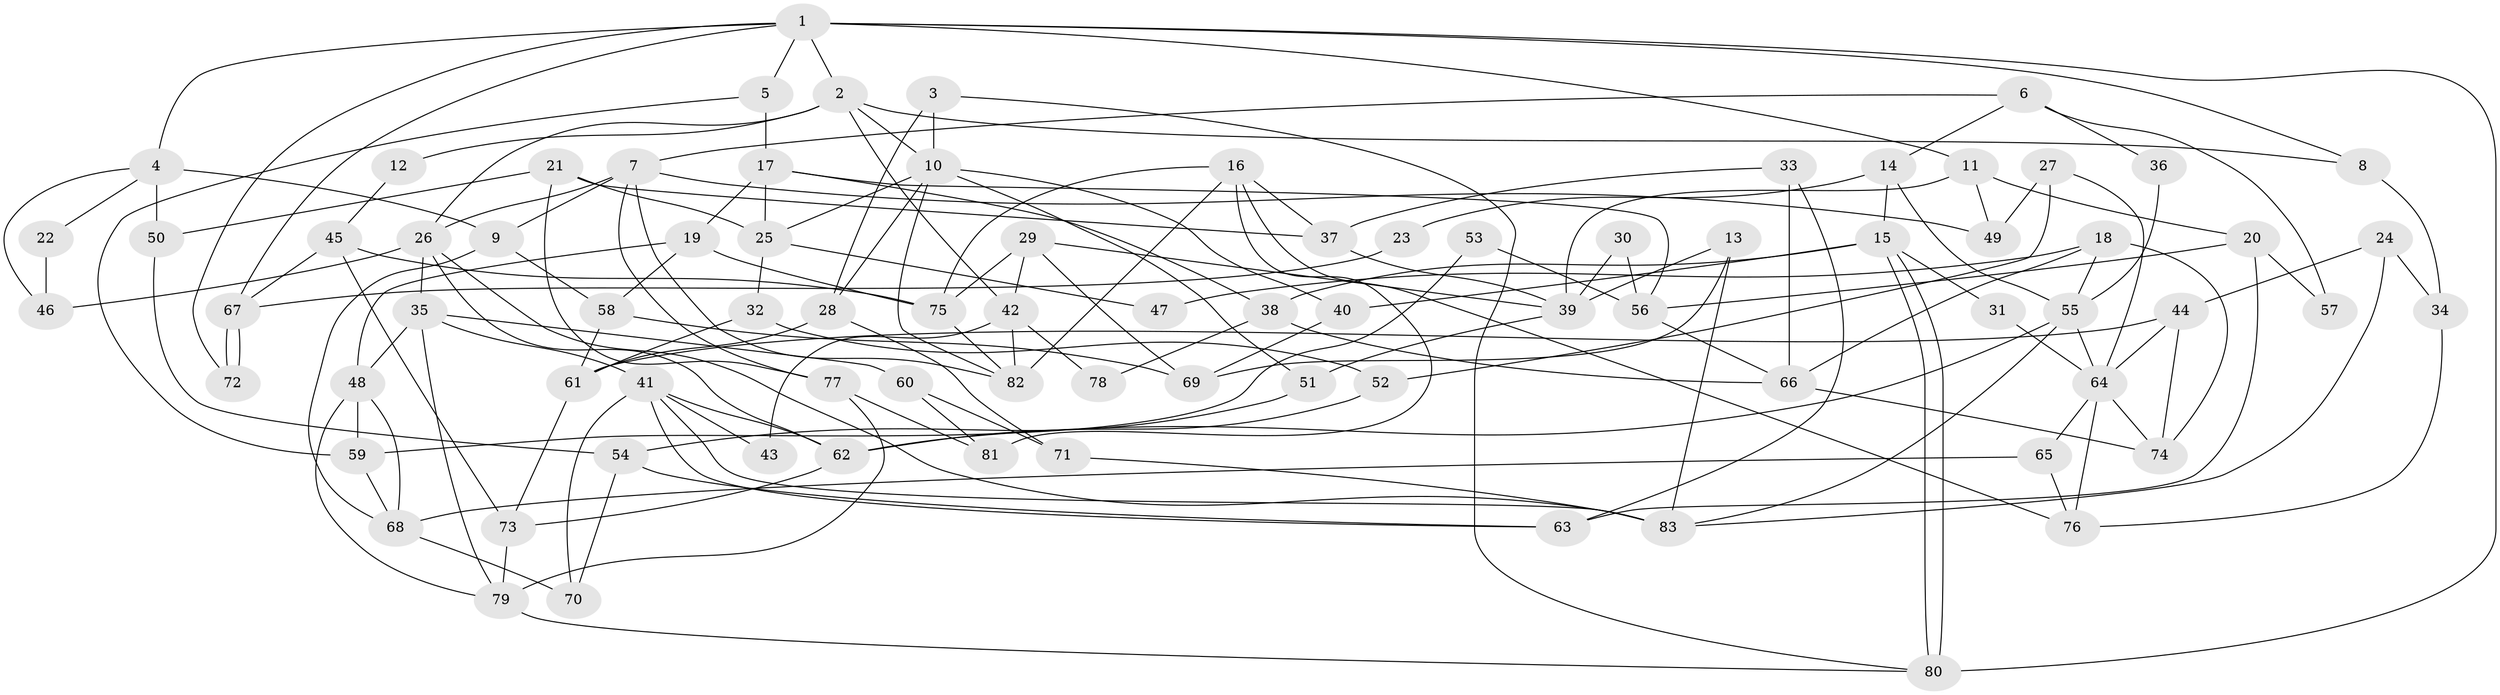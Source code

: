 // coarse degree distribution, {7: 0.1016949152542373, 6: 0.13559322033898305, 4: 0.3389830508474576, 3: 0.13559322033898305, 5: 0.13559322033898305, 2: 0.13559322033898305, 10: 0.01694915254237288}
// Generated by graph-tools (version 1.1) at 2025/37/03/04/25 23:37:01]
// undirected, 83 vertices, 166 edges
graph export_dot {
  node [color=gray90,style=filled];
  1;
  2;
  3;
  4;
  5;
  6;
  7;
  8;
  9;
  10;
  11;
  12;
  13;
  14;
  15;
  16;
  17;
  18;
  19;
  20;
  21;
  22;
  23;
  24;
  25;
  26;
  27;
  28;
  29;
  30;
  31;
  32;
  33;
  34;
  35;
  36;
  37;
  38;
  39;
  40;
  41;
  42;
  43;
  44;
  45;
  46;
  47;
  48;
  49;
  50;
  51;
  52;
  53;
  54;
  55;
  56;
  57;
  58;
  59;
  60;
  61;
  62;
  63;
  64;
  65;
  66;
  67;
  68;
  69;
  70;
  71;
  72;
  73;
  74;
  75;
  76;
  77;
  78;
  79;
  80;
  81;
  82;
  83;
  1 -- 2;
  1 -- 67;
  1 -- 4;
  1 -- 5;
  1 -- 8;
  1 -- 11;
  1 -- 72;
  1 -- 80;
  2 -- 26;
  2 -- 42;
  2 -- 8;
  2 -- 10;
  2 -- 12;
  3 -- 10;
  3 -- 80;
  3 -- 28;
  4 -- 9;
  4 -- 22;
  4 -- 46;
  4 -- 50;
  5 -- 59;
  5 -- 17;
  6 -- 14;
  6 -- 7;
  6 -- 36;
  6 -- 57;
  7 -- 77;
  7 -- 82;
  7 -- 9;
  7 -- 26;
  7 -- 49;
  8 -- 34;
  9 -- 68;
  9 -- 58;
  10 -- 51;
  10 -- 25;
  10 -- 28;
  10 -- 40;
  10 -- 82;
  11 -- 49;
  11 -- 20;
  11 -- 39;
  12 -- 45;
  13 -- 69;
  13 -- 83;
  13 -- 39;
  14 -- 15;
  14 -- 55;
  14 -- 23;
  15 -- 38;
  15 -- 80;
  15 -- 80;
  15 -- 31;
  15 -- 40;
  16 -- 75;
  16 -- 76;
  16 -- 37;
  16 -- 81;
  16 -- 82;
  17 -- 19;
  17 -- 25;
  17 -- 38;
  17 -- 56;
  18 -- 74;
  18 -- 55;
  18 -- 47;
  18 -- 66;
  19 -- 48;
  19 -- 75;
  19 -- 58;
  20 -- 56;
  20 -- 57;
  20 -- 63;
  21 -- 25;
  21 -- 37;
  21 -- 50;
  21 -- 77;
  22 -- 46;
  23 -- 67;
  24 -- 44;
  24 -- 83;
  24 -- 34;
  25 -- 32;
  25 -- 47;
  26 -- 35;
  26 -- 46;
  26 -- 62;
  26 -- 83;
  27 -- 64;
  27 -- 52;
  27 -- 49;
  28 -- 61;
  28 -- 71;
  29 -- 69;
  29 -- 39;
  29 -- 42;
  29 -- 75;
  30 -- 56;
  30 -- 39;
  31 -- 64;
  32 -- 61;
  32 -- 52;
  33 -- 63;
  33 -- 37;
  33 -- 66;
  34 -- 76;
  35 -- 60;
  35 -- 79;
  35 -- 41;
  35 -- 48;
  36 -- 55;
  37 -- 39;
  38 -- 66;
  38 -- 78;
  39 -- 51;
  40 -- 69;
  41 -- 62;
  41 -- 43;
  41 -- 63;
  41 -- 70;
  41 -- 83;
  42 -- 82;
  42 -- 43;
  42 -- 78;
  44 -- 61;
  44 -- 74;
  44 -- 64;
  45 -- 75;
  45 -- 73;
  45 -- 67;
  48 -- 68;
  48 -- 59;
  48 -- 79;
  50 -- 54;
  51 -- 54;
  52 -- 62;
  53 -- 59;
  53 -- 56;
  54 -- 63;
  54 -- 70;
  55 -- 83;
  55 -- 62;
  55 -- 64;
  56 -- 66;
  58 -- 61;
  58 -- 69;
  59 -- 68;
  60 -- 71;
  60 -- 81;
  61 -- 73;
  62 -- 73;
  64 -- 65;
  64 -- 74;
  64 -- 76;
  65 -- 76;
  65 -- 68;
  66 -- 74;
  67 -- 72;
  67 -- 72;
  68 -- 70;
  71 -- 83;
  73 -- 79;
  75 -- 82;
  77 -- 79;
  77 -- 81;
  79 -- 80;
}
